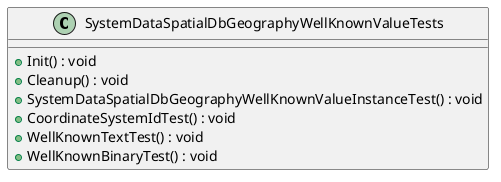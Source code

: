 @startuml
class SystemDataSpatialDbGeographyWellKnownValueTests {
    + Init() : void
    + Cleanup() : void
    + SystemDataSpatialDbGeographyWellKnownValueInstanceTest() : void
    + CoordinateSystemIdTest() : void
    + WellKnownTextTest() : void
    + WellKnownBinaryTest() : void
}
@enduml
